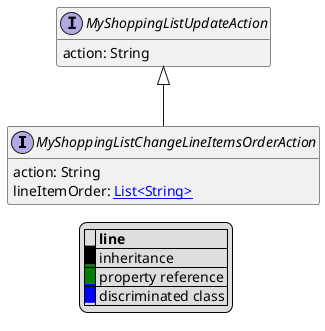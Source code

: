 @startuml

hide empty fields
hide empty methods
legend
|= |= line |
|<back:black>   </back>| inheritance |
|<back:green>   </back>| property reference |
|<back:blue>   </back>| discriminated class |
endlegend
interface MyShoppingListChangeLineItemsOrderAction [[MyShoppingListChangeLineItemsOrderAction.svg]] extends MyShoppingListUpdateAction {
    action: String
    lineItemOrder: [[String.svg List<String>]]
}
interface MyShoppingListUpdateAction [[MyShoppingListUpdateAction.svg]]  {
    action: String
}





@enduml
